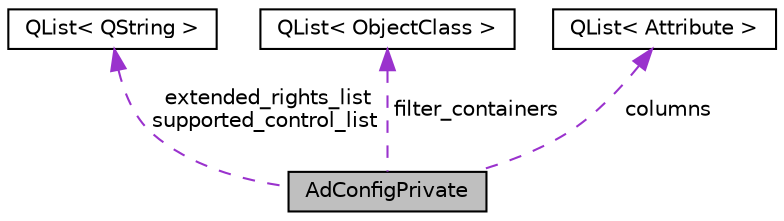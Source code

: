 digraph "AdConfigPrivate"
{
 // LATEX_PDF_SIZE
  edge [fontname="Helvetica",fontsize="10",labelfontname="Helvetica",labelfontsize="10"];
  node [fontname="Helvetica",fontsize="10",shape=record];
  Node1 [label="AdConfigPrivate",height=0.2,width=0.4,color="black", fillcolor="grey75", style="filled", fontcolor="black",tooltip=" "];
  Node2 -> Node1 [dir="back",color="darkorchid3",fontsize="10",style="dashed",label=" extended_rights_list\nsupported_control_list" ,fontname="Helvetica"];
  Node2 [label="QList\< QString \>",height=0.2,width=0.4,color="black", fillcolor="white", style="filled",URL="$class_q_list.html",tooltip=" "];
  Node3 -> Node1 [dir="back",color="darkorchid3",fontsize="10",style="dashed",label=" filter_containers" ,fontname="Helvetica"];
  Node3 [label="QList\< ObjectClass \>",height=0.2,width=0.4,color="black", fillcolor="white", style="filled",URL="$class_q_list.html",tooltip=" "];
  Node4 -> Node1 [dir="back",color="darkorchid3",fontsize="10",style="dashed",label=" columns" ,fontname="Helvetica"];
  Node4 [label="QList\< Attribute \>",height=0.2,width=0.4,color="black", fillcolor="white", style="filled",URL="$class_q_list.html",tooltip=" "];
}
